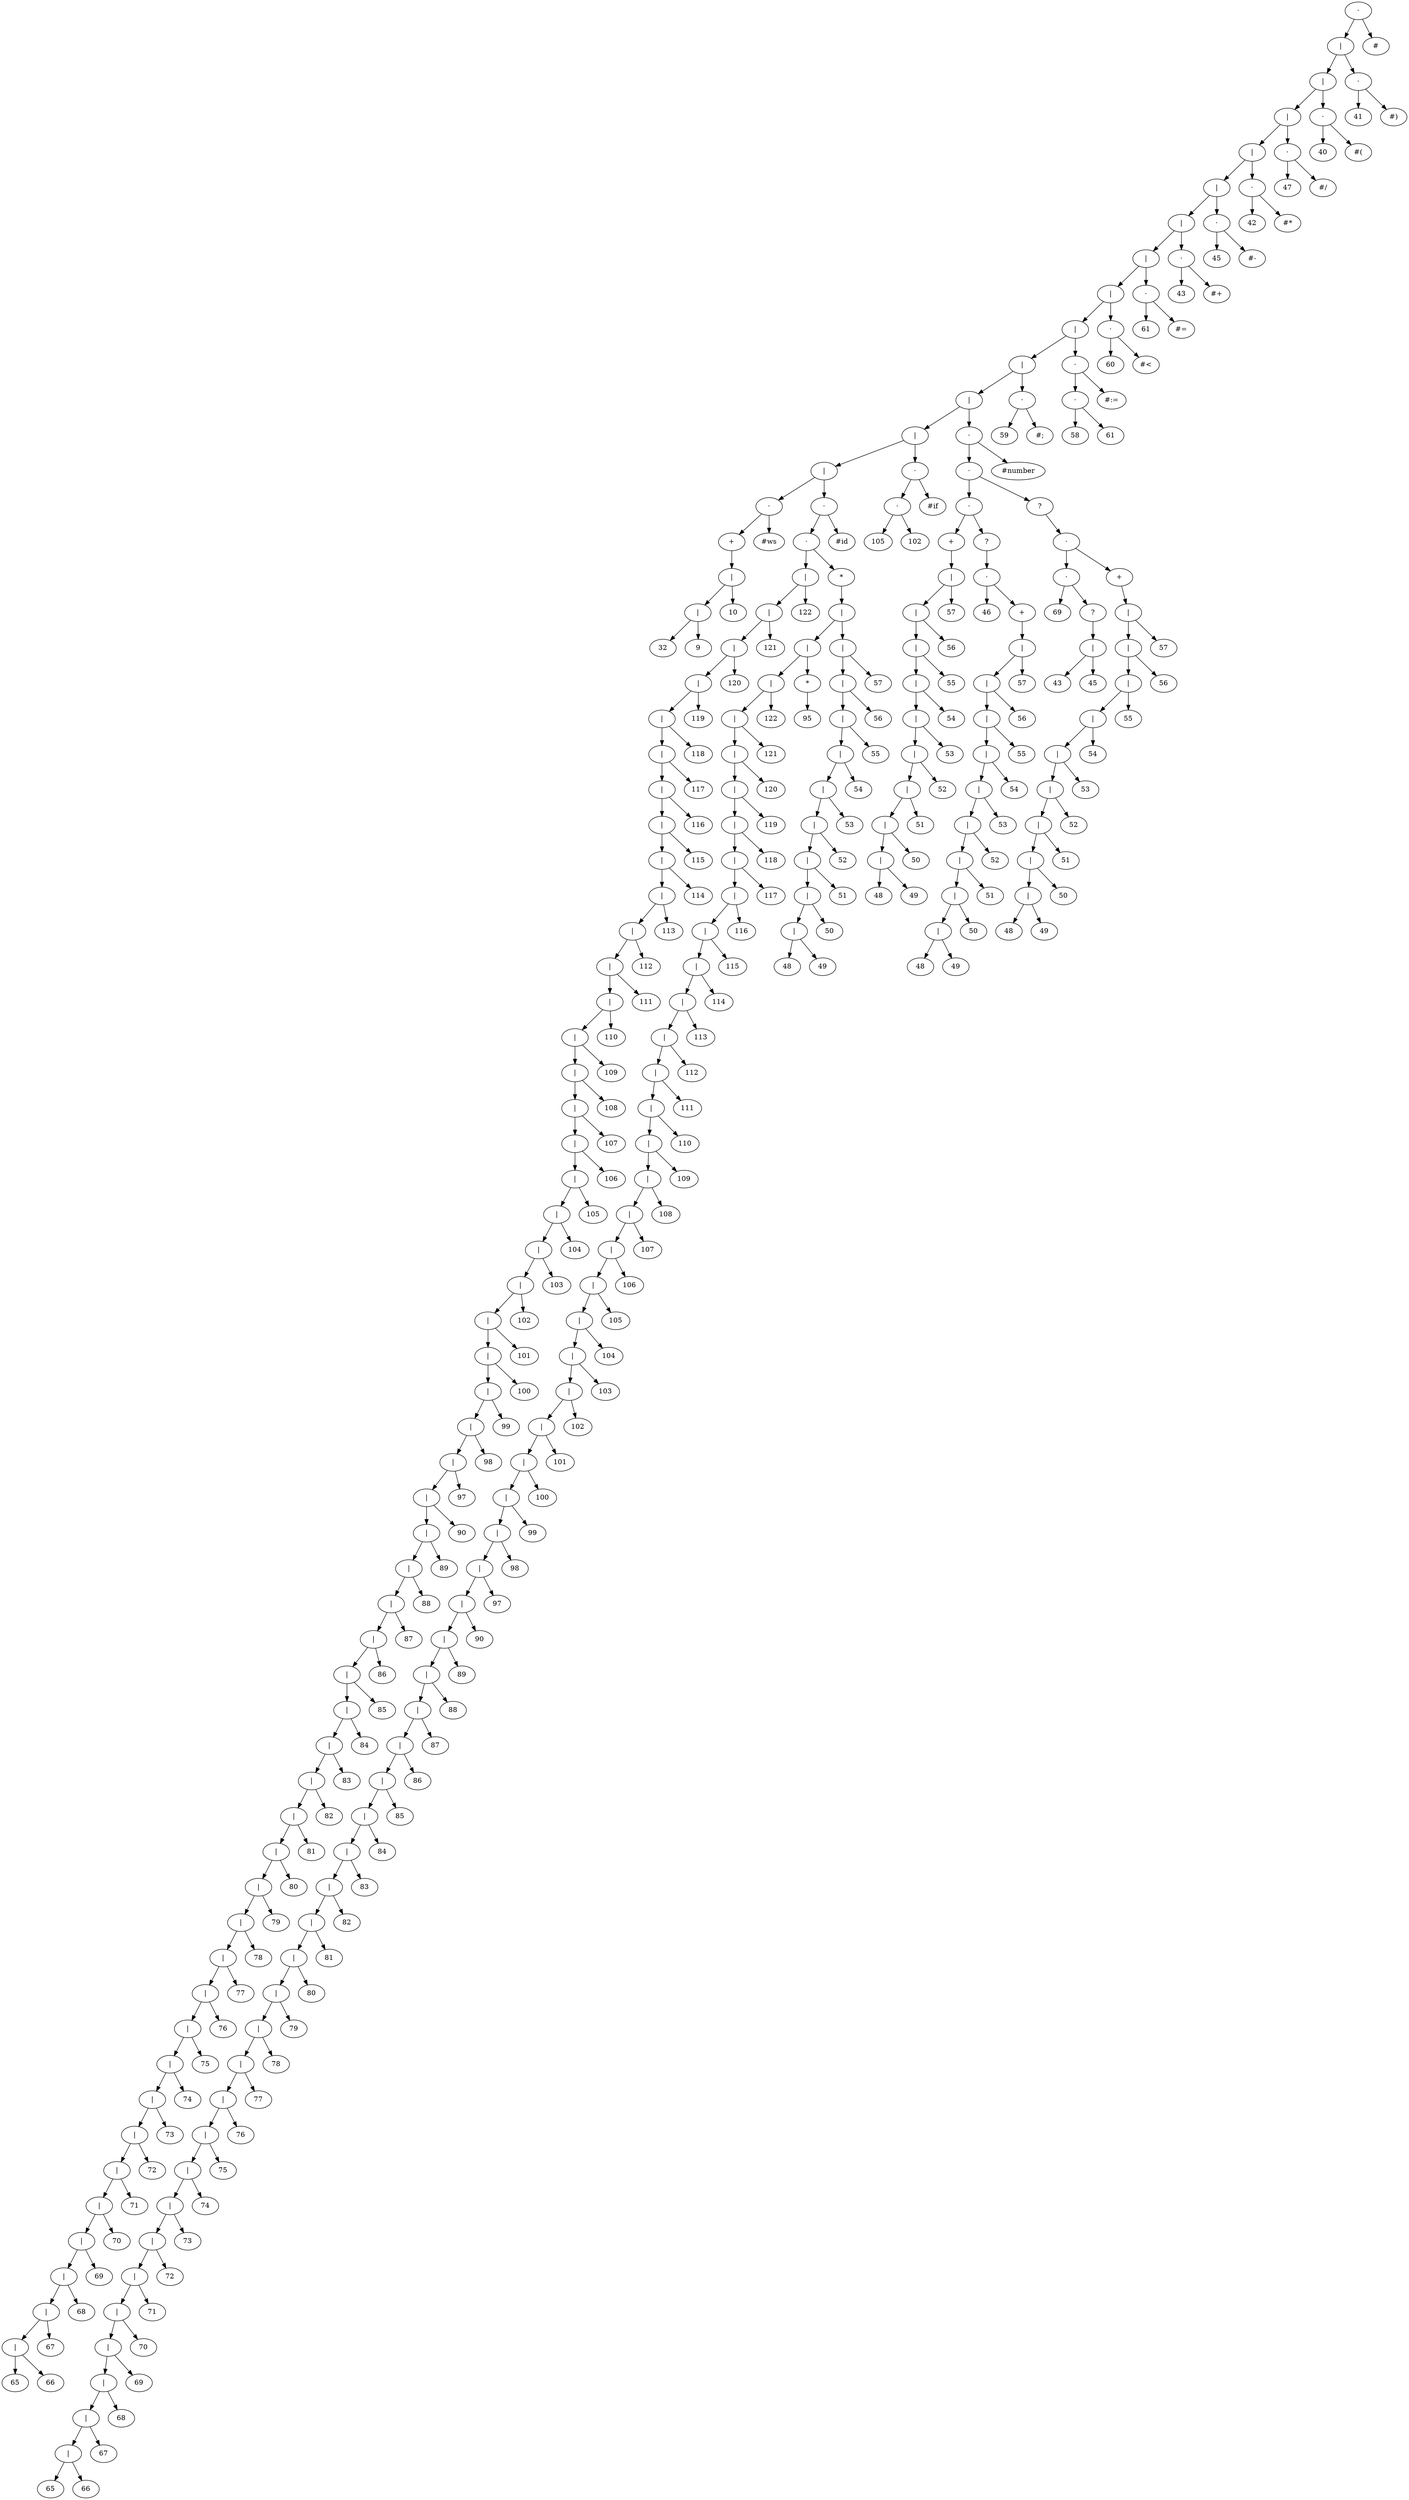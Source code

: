 digraph "Arbol Sintatico" {
n367 [label="·"];
n367 -> n365;
n365 [label="|"];
n365 -> n361;
n361 [label="|"];
n361 -> n357;
n357 [label="|"];
n357 -> n353;
n353 [label="|"];
n353 -> n349;
n349 [label="|"];
n349 -> n345;
n345 [label="|"];
n345 -> n341;
n341 [label="|"];
n341 -> n337;
n337 [label="|"];
n337 -> n333;
n333 [label="|"];
n333 -> n327;
n327 [label="|"];
n327 -> n323;
n323 [label="|"];
n323 -> n247;
n247 [label="|"];
n247 -> n241;
n241 [label="|"];
n241 -> n7;
n7 [label="·"];
n7 -> n5;
n5 [label="+"];
n5 -> n4;
n4 [label="|"];
n4 -> n2;
n2 [label="|"];
n2 -> n0;
n0 [label="32"];
n2 -> n1;
n1 [label="9"];
n4 -> n3;
n3 [label="10"];
n7 -> n6;
n6 [label="#ws"];
n241 -> n240;
n240 [label="·"];
n240 -> n238;
n238 [label="·"];
n238 -> n110;
n110 [label="|"];
n110 -> n108;
n108 [label="|"];
n108 -> n106;
n106 [label="|"];
n106 -> n104;
n104 [label="|"];
n104 -> n102;
n102 [label="|"];
n102 -> n100;
n100 [label="|"];
n100 -> n98;
n98 [label="|"];
n98 -> n96;
n96 [label="|"];
n96 -> n94;
n94 [label="|"];
n94 -> n92;
n92 [label="|"];
n92 -> n90;
n90 [label="|"];
n90 -> n88;
n88 [label="|"];
n88 -> n86;
n86 [label="|"];
n86 -> n84;
n84 [label="|"];
n84 -> n82;
n82 [label="|"];
n82 -> n80;
n80 [label="|"];
n80 -> n78;
n78 [label="|"];
n78 -> n76;
n76 [label="|"];
n76 -> n74;
n74 [label="|"];
n74 -> n72;
n72 [label="|"];
n72 -> n70;
n70 [label="|"];
n70 -> n68;
n68 [label="|"];
n68 -> n66;
n66 [label="|"];
n66 -> n64;
n64 [label="|"];
n64 -> n62;
n62 [label="|"];
n62 -> n60;
n60 [label="|"];
n60 -> n58;
n58 [label="|"];
n58 -> n56;
n56 [label="|"];
n56 -> n54;
n54 [label="|"];
n54 -> n52;
n52 [label="|"];
n52 -> n50;
n50 [label="|"];
n50 -> n48;
n48 [label="|"];
n48 -> n46;
n46 [label="|"];
n46 -> n44;
n44 [label="|"];
n44 -> n42;
n42 [label="|"];
n42 -> n40;
n40 [label="|"];
n40 -> n38;
n38 [label="|"];
n38 -> n36;
n36 [label="|"];
n36 -> n34;
n34 [label="|"];
n34 -> n32;
n32 [label="|"];
n32 -> n30;
n30 [label="|"];
n30 -> n28;
n28 [label="|"];
n28 -> n26;
n26 [label="|"];
n26 -> n24;
n24 [label="|"];
n24 -> n22;
n22 [label="|"];
n22 -> n20;
n20 [label="|"];
n20 -> n18;
n18 [label="|"];
n18 -> n16;
n16 [label="|"];
n16 -> n14;
n14 [label="|"];
n14 -> n12;
n12 [label="|"];
n12 -> n10;
n10 [label="|"];
n10 -> n8;
n8 [label="65"];
n10 -> n9;
n9 [label="66"];
n12 -> n11;
n11 [label="67"];
n14 -> n13;
n13 [label="68"];
n16 -> n15;
n15 [label="69"];
n18 -> n17;
n17 [label="70"];
n20 -> n19;
n19 [label="71"];
n22 -> n21;
n21 [label="72"];
n24 -> n23;
n23 [label="73"];
n26 -> n25;
n25 [label="74"];
n28 -> n27;
n27 [label="75"];
n30 -> n29;
n29 [label="76"];
n32 -> n31;
n31 [label="77"];
n34 -> n33;
n33 [label="78"];
n36 -> n35;
n35 [label="79"];
n38 -> n37;
n37 [label="80"];
n40 -> n39;
n39 [label="81"];
n42 -> n41;
n41 [label="82"];
n44 -> n43;
n43 [label="83"];
n46 -> n45;
n45 [label="84"];
n48 -> n47;
n47 [label="85"];
n50 -> n49;
n49 [label="86"];
n52 -> n51;
n51 [label="87"];
n54 -> n53;
n53 [label="88"];
n56 -> n55;
n55 [label="89"];
n58 -> n57;
n57 [label="90"];
n60 -> n59;
n59 [label="97"];
n62 -> n61;
n61 [label="98"];
n64 -> n63;
n63 [label="99"];
n66 -> n65;
n65 [label="100"];
n68 -> n67;
n67 [label="101"];
n70 -> n69;
n69 [label="102"];
n72 -> n71;
n71 [label="103"];
n74 -> n73;
n73 [label="104"];
n76 -> n75;
n75 [label="105"];
n78 -> n77;
n77 [label="106"];
n80 -> n79;
n79 [label="107"];
n82 -> n81;
n81 [label="108"];
n84 -> n83;
n83 [label="109"];
n86 -> n85;
n85 [label="110"];
n88 -> n87;
n87 [label="111"];
n90 -> n89;
n89 [label="112"];
n92 -> n91;
n91 [label="113"];
n94 -> n93;
n93 [label="114"];
n96 -> n95;
n95 [label="115"];
n98 -> n97;
n97 [label="116"];
n100 -> n99;
n99 [label="117"];
n102 -> n101;
n101 [label="118"];
n104 -> n103;
n103 [label="119"];
n106 -> n105;
n105 [label="120"];
n108 -> n107;
n107 [label="121"];
n110 -> n109;
n109 [label="122"];
n238 -> n237;
n237 [label="*"];
n237 -> n236;
n236 [label="|"];
n236 -> n216;
n216 [label="|"];
n216 -> n213;
n213 [label="|"];
n213 -> n211;
n211 [label="|"];
n211 -> n209;
n209 [label="|"];
n209 -> n207;
n207 [label="|"];
n207 -> n205;
n205 [label="|"];
n205 -> n203;
n203 [label="|"];
n203 -> n201;
n201 [label="|"];
n201 -> n199;
n199 [label="|"];
n199 -> n197;
n197 [label="|"];
n197 -> n195;
n195 [label="|"];
n195 -> n193;
n193 [label="|"];
n193 -> n191;
n191 [label="|"];
n191 -> n189;
n189 [label="|"];
n189 -> n187;
n187 [label="|"];
n187 -> n185;
n185 [label="|"];
n185 -> n183;
n183 [label="|"];
n183 -> n181;
n181 [label="|"];
n181 -> n179;
n179 [label="|"];
n179 -> n177;
n177 [label="|"];
n177 -> n175;
n175 [label="|"];
n175 -> n173;
n173 [label="|"];
n173 -> n171;
n171 [label="|"];
n171 -> n169;
n169 [label="|"];
n169 -> n167;
n167 [label="|"];
n167 -> n165;
n165 [label="|"];
n165 -> n163;
n163 [label="|"];
n163 -> n161;
n161 [label="|"];
n161 -> n159;
n159 [label="|"];
n159 -> n157;
n157 [label="|"];
n157 -> n155;
n155 [label="|"];
n155 -> n153;
n153 [label="|"];
n153 -> n151;
n151 [label="|"];
n151 -> n149;
n149 [label="|"];
n149 -> n147;
n147 [label="|"];
n147 -> n145;
n145 [label="|"];
n145 -> n143;
n143 [label="|"];
n143 -> n141;
n141 [label="|"];
n141 -> n139;
n139 [label="|"];
n139 -> n137;
n137 [label="|"];
n137 -> n135;
n135 [label="|"];
n135 -> n133;
n133 [label="|"];
n133 -> n131;
n131 [label="|"];
n131 -> n129;
n129 [label="|"];
n129 -> n127;
n127 [label="|"];
n127 -> n125;
n125 [label="|"];
n125 -> n123;
n123 [label="|"];
n123 -> n121;
n121 [label="|"];
n121 -> n119;
n119 [label="|"];
n119 -> n117;
n117 [label="|"];
n117 -> n115;
n115 [label="|"];
n115 -> n113;
n113 [label="|"];
n113 -> n111;
n111 [label="65"];
n113 -> n112;
n112 [label="66"];
n115 -> n114;
n114 [label="67"];
n117 -> n116;
n116 [label="68"];
n119 -> n118;
n118 [label="69"];
n121 -> n120;
n120 [label="70"];
n123 -> n122;
n122 [label="71"];
n125 -> n124;
n124 [label="72"];
n127 -> n126;
n126 [label="73"];
n129 -> n128;
n128 [label="74"];
n131 -> n130;
n130 [label="75"];
n133 -> n132;
n132 [label="76"];
n135 -> n134;
n134 [label="77"];
n137 -> n136;
n136 [label="78"];
n139 -> n138;
n138 [label="79"];
n141 -> n140;
n140 [label="80"];
n143 -> n142;
n142 [label="81"];
n145 -> n144;
n144 [label="82"];
n147 -> n146;
n146 [label="83"];
n149 -> n148;
n148 [label="84"];
n151 -> n150;
n150 [label="85"];
n153 -> n152;
n152 [label="86"];
n155 -> n154;
n154 [label="87"];
n157 -> n156;
n156 [label="88"];
n159 -> n158;
n158 [label="89"];
n161 -> n160;
n160 [label="90"];
n163 -> n162;
n162 [label="97"];
n165 -> n164;
n164 [label="98"];
n167 -> n166;
n166 [label="99"];
n169 -> n168;
n168 [label="100"];
n171 -> n170;
n170 [label="101"];
n173 -> n172;
n172 [label="102"];
n175 -> n174;
n174 [label="103"];
n177 -> n176;
n176 [label="104"];
n179 -> n178;
n178 [label="105"];
n181 -> n180;
n180 [label="106"];
n183 -> n182;
n182 [label="107"];
n185 -> n184;
n184 [label="108"];
n187 -> n186;
n186 [label="109"];
n189 -> n188;
n188 [label="110"];
n191 -> n190;
n190 [label="111"];
n193 -> n192;
n192 [label="112"];
n195 -> n194;
n194 [label="113"];
n197 -> n196;
n196 [label="114"];
n199 -> n198;
n198 [label="115"];
n201 -> n200;
n200 [label="116"];
n203 -> n202;
n202 [label="117"];
n205 -> n204;
n204 [label="118"];
n207 -> n206;
n206 [label="119"];
n209 -> n208;
n208 [label="120"];
n211 -> n210;
n210 [label="121"];
n213 -> n212;
n212 [label="122"];
n216 -> n215;
n215 [label="*"];
n215 -> n214;
n214 [label="95"];
n236 -> n235;
n235 [label="|"];
n235 -> n233;
n233 [label="|"];
n233 -> n231;
n231 [label="|"];
n231 -> n229;
n229 [label="|"];
n229 -> n227;
n227 [label="|"];
n227 -> n225;
n225 [label="|"];
n225 -> n223;
n223 [label="|"];
n223 -> n221;
n221 [label="|"];
n221 -> n219;
n219 [label="|"];
n219 -> n217;
n217 [label="48"];
n219 -> n218;
n218 [label="49"];
n221 -> n220;
n220 [label="50"];
n223 -> n222;
n222 [label="51"];
n225 -> n224;
n224 [label="52"];
n227 -> n226;
n226 [label="53"];
n229 -> n228;
n228 [label="54"];
n231 -> n230;
n230 [label="55"];
n233 -> n232;
n232 [label="56"];
n235 -> n234;
n234 [label="57"];
n240 -> n239;
n239 [label="#id"];
n247 -> n246;
n246 [label="·"];
n246 -> n244;
n244 [label="·"];
n244 -> n242;
n242 [label="105"];
n244 -> n243;
n243 [label="102"];
n246 -> n245;
n245 [label="#if"];
n323 -> n322;
n322 [label="·"];
n322 -> n320;
n320 [label="·"];
n320 -> n291;
n291 [label="·"];
n291 -> n267;
n267 [label="+"];
n267 -> n266;
n266 [label="|"];
n266 -> n264;
n264 [label="|"];
n264 -> n262;
n262 [label="|"];
n262 -> n260;
n260 [label="|"];
n260 -> n258;
n258 [label="|"];
n258 -> n256;
n256 [label="|"];
n256 -> n254;
n254 [label="|"];
n254 -> n252;
n252 [label="|"];
n252 -> n250;
n250 [label="|"];
n250 -> n248;
n248 [label="48"];
n250 -> n249;
n249 [label="49"];
n252 -> n251;
n251 [label="50"];
n254 -> n253;
n253 [label="51"];
n256 -> n255;
n255 [label="52"];
n258 -> n257;
n257 [label="53"];
n260 -> n259;
n259 [label="54"];
n262 -> n261;
n261 [label="55"];
n264 -> n263;
n263 [label="56"];
n266 -> n265;
n265 [label="57"];
n291 -> n290;
n290 [label="?"];
n290 -> n289;
n289 [label="·"];
n289 -> n268;
n268 [label="46"];
n289 -> n288;
n288 [label="+"];
n288 -> n287;
n287 [label="|"];
n287 -> n285;
n285 [label="|"];
n285 -> n283;
n283 [label="|"];
n283 -> n281;
n281 [label="|"];
n281 -> n279;
n279 [label="|"];
n279 -> n277;
n277 [label="|"];
n277 -> n275;
n275 [label="|"];
n275 -> n273;
n273 [label="|"];
n273 -> n271;
n271 [label="|"];
n271 -> n269;
n269 [label="48"];
n271 -> n270;
n270 [label="49"];
n273 -> n272;
n272 [label="50"];
n275 -> n274;
n274 [label="51"];
n277 -> n276;
n276 [label="52"];
n279 -> n278;
n278 [label="53"];
n281 -> n280;
n280 [label="54"];
n283 -> n282;
n282 [label="55"];
n285 -> n284;
n284 [label="56"];
n287 -> n286;
n286 [label="57"];
n320 -> n319;
n319 [label="?"];
n319 -> n318;
n318 [label="·"];
n318 -> n297;
n297 [label="·"];
n297 -> n292;
n292 [label="69"];
n297 -> n296;
n296 [label="?"];
n296 -> n295;
n295 [label="|"];
n295 -> n293;
n293 [label="43"];
n295 -> n294;
n294 [label="45"];
n318 -> n317;
n317 [label="+"];
n317 -> n316;
n316 [label="|"];
n316 -> n314;
n314 [label="|"];
n314 -> n312;
n312 [label="|"];
n312 -> n310;
n310 [label="|"];
n310 -> n308;
n308 [label="|"];
n308 -> n306;
n306 [label="|"];
n306 -> n304;
n304 [label="|"];
n304 -> n302;
n302 [label="|"];
n302 -> n300;
n300 [label="|"];
n300 -> n298;
n298 [label="48"];
n300 -> n299;
n299 [label="49"];
n302 -> n301;
n301 [label="50"];
n304 -> n303;
n303 [label="51"];
n306 -> n305;
n305 [label="52"];
n308 -> n307;
n307 [label="53"];
n310 -> n309;
n309 [label="54"];
n312 -> n311;
n311 [label="55"];
n314 -> n313;
n313 [label="56"];
n316 -> n315;
n315 [label="57"];
n322 -> n321;
n321 [label="#number"];
n327 -> n326;
n326 [label="·"];
n326 -> n324;
n324 [label="59"];
n326 -> n325;
n325 [label="#;"];
n333 -> n332;
n332 [label="·"];
n332 -> n330;
n330 [label="·"];
n330 -> n328;
n328 [label="58"];
n330 -> n329;
n329 [label="61"];
n332 -> n331;
n331 [label="#:="];
n337 -> n336;
n336 [label="·"];
n336 -> n334;
n334 [label="60"];
n336 -> n335;
n335 [label="#<"];
n341 -> n340;
n340 [label="·"];
n340 -> n338;
n338 [label="61"];
n340 -> n339;
n339 [label="#="];
n345 -> n344;
n344 [label="·"];
n344 -> n342;
n342 [label="43"];
n344 -> n343;
n343 [label="#+"];
n349 -> n348;
n348 [label="·"];
n348 -> n346;
n346 [label="45"];
n348 -> n347;
n347 [label="#-"];
n353 -> n352;
n352 [label="·"];
n352 -> n350;
n350 [label="42"];
n352 -> n351;
n351 [label="#*"];
n357 -> n356;
n356 [label="·"];
n356 -> n354;
n354 [label="47"];
n356 -> n355;
n355 [label="#/"];
n361 -> n360;
n360 [label="·"];
n360 -> n358;
n358 [label="40"];
n360 -> n359;
n359 [label="#("];
n365 -> n364;
n364 [label="·"];
n364 -> n362;
n362 [label="41"];
n364 -> n363;
n363 [label="#)"];
n367 -> n366;
n366 [label="#"];

}
